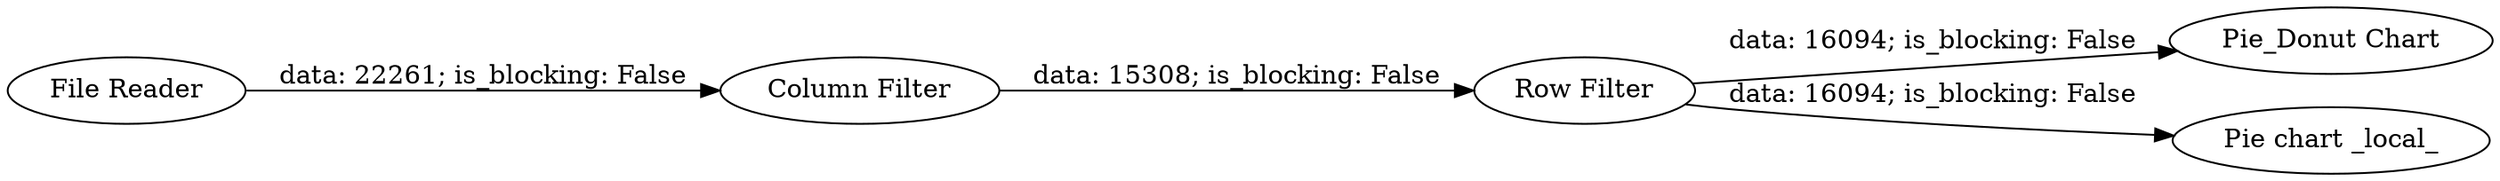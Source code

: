digraph {
	"4814260356169485554_2" [label="Column Filter"]
	"4814260356169485554_4" [label="Pie_Donut Chart"]
	"4814260356169485554_1" [label="File Reader"]
	"4814260356169485554_5" [label="Pie chart _local_"]
	"4814260356169485554_3" [label="Row Filter"]
	"4814260356169485554_3" -> "4814260356169485554_5" [label="data: 16094; is_blocking: False"]
	"4814260356169485554_2" -> "4814260356169485554_3" [label="data: 15308; is_blocking: False"]
	"4814260356169485554_1" -> "4814260356169485554_2" [label="data: 22261; is_blocking: False"]
	"4814260356169485554_3" -> "4814260356169485554_4" [label="data: 16094; is_blocking: False"]
	rankdir=LR
}
